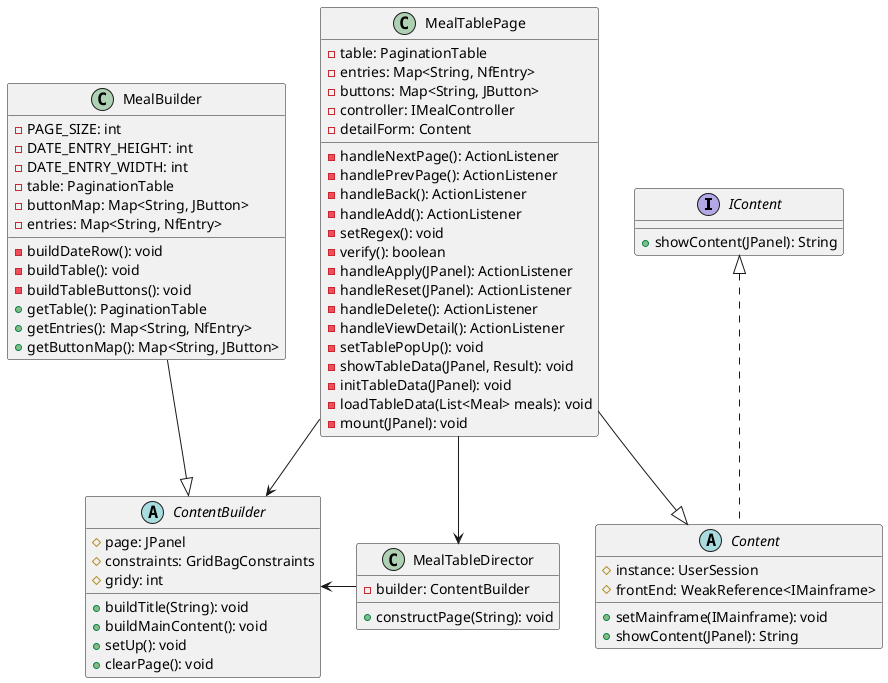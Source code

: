 @startuml
'https://plantuml.com/class-diagram

interface IContent {
  +showContent(JPanel): String
}

abstract class Content {
    #instance: UserSession
    #frontEnd: WeakReference<IMainframe>

    +setMainframe(IMainframe): void
    +showContent(JPanel): String
}

abstract class ContentBuilder {
    #page: JPanel
    #constraints: GridBagConstraints
    #gridy: int

    +buildTitle(String): void
    +buildMainContent(): void
    +setUp(): void
    +clearPage(): void
}

class MealBuilder {
  - PAGE_SIZE: int
  - DATE_ENTRY_HEIGHT: int
  - DATE_ENTRY_WIDTH: int
  - table: PaginationTable
  - buttonMap: Map<String, JButton>
  - entries: Map<String, NfEntry>

  - buildDateRow(): void
  - buildTable(): void
  - buildTableButtons(): void
  + getTable(): PaginationTable
  + getEntries(): Map<String, NfEntry>
  + getButtonMap(): Map<String, JButton>
}

class MealTableDirector {
  - builder: ContentBuilder

  + constructPage(String): void
}

class MealTablePage {
  - table: PaginationTable
  - entries: Map<String, NfEntry>
  - buttons: Map<String, JButton>
  - controller: IMealController
  - detailForm: Content

  - handleNextPage(): ActionListener
  - handlePrevPage(): ActionListener
  - handleBack(): ActionListener
  - handleAdd(): ActionListener
  - setRegex(): void
  - verify(): boolean
  - handleApply(JPanel): ActionListener
  - handleReset(JPanel): ActionListener
  - handleDelete(): ActionListener
  - handleViewDetail(): ActionListener
  - setTablePopUp(): void
  - showTableData(JPanel, Result): void
  - initTableData(JPanel): void
  - loadTableData(List<Meal> meals): void
  - mount(JPanel): void
}

MealTablePage --|> Content
MealTablePage --> MealTableDirector
MealTablePage --> ContentBuilder
Content .up.|> IContent
MealBuilder --|> ContentBuilder
MealTableDirector -left-> ContentBuilder

@enduml